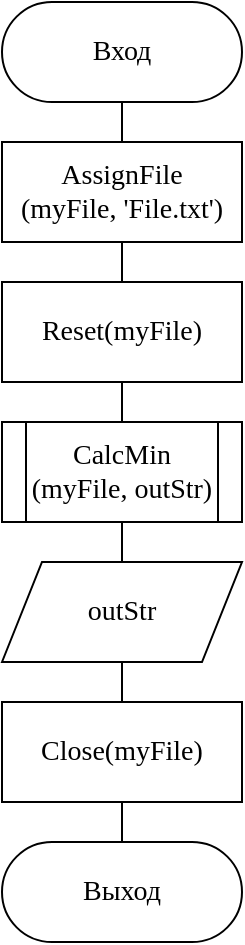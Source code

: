 <mxfile version="16.5.1" type="device" pages="2"><diagram id="jxHYMywipNmd_HGp4X4O" name="Main"><mxGraphModel dx="494" dy="305" grid="1" gridSize="10" guides="1" tooltips="1" connect="1" arrows="1" fold="1" page="1" pageScale="1" pageWidth="827" pageHeight="1169" math="0" shadow="0"><root><mxCell id="0"/><mxCell id="1" parent="0"/><mxCell id="-Wwlw3-IlRuvdoElbcjZ-8" style="edgeStyle=orthogonalEdgeStyle;rounded=0;orthogonalLoop=1;jettySize=auto;html=1;exitX=0.5;exitY=1;exitDx=0;exitDy=0;entryX=0.5;entryY=0;entryDx=0;entryDy=0;endArrow=none;endFill=0;" edge="1" parent="1" source="-Wwlw3-IlRuvdoElbcjZ-1" target="-Wwlw3-IlRuvdoElbcjZ-2"><mxGeometry relative="1" as="geometry"/></mxCell><mxCell id="-Wwlw3-IlRuvdoElbcjZ-1" value="&lt;font face=&quot;Times New Roman&quot; style=&quot;font-size: 14px&quot;&gt;Вход&lt;/font&gt;" style="rounded=1;whiteSpace=wrap;html=1;arcSize=50;" vertex="1" parent="1"><mxGeometry x="280" y="30" width="120" height="50" as="geometry"/></mxCell><mxCell id="-Wwlw3-IlRuvdoElbcjZ-9" value="" style="edgeStyle=orthogonalEdgeStyle;rounded=0;orthogonalLoop=1;jettySize=auto;html=1;endArrow=none;endFill=0;" edge="1" parent="1" source="-Wwlw3-IlRuvdoElbcjZ-2" target="-Wwlw3-IlRuvdoElbcjZ-4"><mxGeometry relative="1" as="geometry"/></mxCell><mxCell id="-Wwlw3-IlRuvdoElbcjZ-2" value="AssignFile&lt;br&gt;(myFile, 'File.txt')" style="rounded=0;whiteSpace=wrap;html=1;fontFamily=Times New Roman;fontSize=14;" vertex="1" parent="1"><mxGeometry x="280" y="100" width="120" height="50" as="geometry"/></mxCell><mxCell id="-Wwlw3-IlRuvdoElbcjZ-3" value="Reset(myFile)" style="rounded=0;whiteSpace=wrap;html=1;fontFamily=Times New Roman;fontSize=14;" vertex="1" parent="1"><mxGeometry x="280" y="170" width="120" height="50" as="geometry"/></mxCell><mxCell id="-Wwlw3-IlRuvdoElbcjZ-10" value="" style="edgeStyle=orthogonalEdgeStyle;rounded=0;orthogonalLoop=1;jettySize=auto;html=1;endArrow=none;endFill=0;" edge="1" parent="1" source="-Wwlw3-IlRuvdoElbcjZ-4" target="-Wwlw3-IlRuvdoElbcjZ-6"><mxGeometry relative="1" as="geometry"/></mxCell><mxCell id="-Wwlw3-IlRuvdoElbcjZ-4" value="CalcMin&lt;br&gt;(myFile, outStr)" style="shape=process;whiteSpace=wrap;html=1;backgroundOutline=1;fontFamily=Times New Roman;fontSize=14;" vertex="1" parent="1"><mxGeometry x="280" y="240" width="120" height="50" as="geometry"/></mxCell><mxCell id="-Wwlw3-IlRuvdoElbcjZ-5" value="outStr" style="shape=parallelogram;perimeter=parallelogramPerimeter;whiteSpace=wrap;html=1;fixedSize=1;align=center;fontFamily=Times New Roman;fontSize=14;" vertex="1" parent="1"><mxGeometry x="280" y="310" width="120" height="50" as="geometry"/></mxCell><mxCell id="-Wwlw3-IlRuvdoElbcjZ-11" value="" style="edgeStyle=orthogonalEdgeStyle;rounded=0;orthogonalLoop=1;jettySize=auto;html=1;endArrow=none;endFill=0;" edge="1" parent="1" source="-Wwlw3-IlRuvdoElbcjZ-6" target="-Wwlw3-IlRuvdoElbcjZ-7"><mxGeometry relative="1" as="geometry"/></mxCell><mxCell id="-Wwlw3-IlRuvdoElbcjZ-6" value="Close(myFile)" style="rounded=0;whiteSpace=wrap;html=1;fontFamily=Times New Roman;fontSize=14;" vertex="1" parent="1"><mxGeometry x="280" y="380" width="120" height="50" as="geometry"/></mxCell><mxCell id="-Wwlw3-IlRuvdoElbcjZ-7" value="&lt;font face=&quot;Times New Roman&quot; style=&quot;font-size: 14px&quot;&gt;Выход&lt;/font&gt;" style="rounded=1;whiteSpace=wrap;html=1;arcSize=50;" vertex="1" parent="1"><mxGeometry x="280" y="450" width="120" height="50" as="geometry"/></mxCell></root></mxGraphModel></diagram><diagram id="Iw5bOQy5BbUbGFk4_tUX" name="CalcMin"><mxGraphModel dx="415" dy="256" grid="1" gridSize="10" guides="1" tooltips="1" connect="1" arrows="1" fold="1" page="1" pageScale="1" pageWidth="827" pageHeight="1169" math="0" shadow="0"><root><mxCell id="ronnPhgcWwDjaUBr3xfB-0"/><mxCell id="ronnPhgcWwDjaUBr3xfB-1" parent="ronnPhgcWwDjaUBr3xfB-0"/><mxCell id="ronnPhgcWwDjaUBr3xfB-4" value="" style="edgeStyle=orthogonalEdgeStyle;rounded=0;orthogonalLoop=1;jettySize=auto;html=1;endArrow=none;endFill=0;" edge="1" parent="ronnPhgcWwDjaUBr3xfB-1" source="ronnPhgcWwDjaUBr3xfB-2" target="ronnPhgcWwDjaUBr3xfB-3"><mxGeometry relative="1" as="geometry"/></mxCell><mxCell id="ronnPhgcWwDjaUBr3xfB-2" value="&lt;font face=&quot;Times New Roman&quot; style=&quot;font-size: 14px&quot;&gt;Вход&lt;br&gt;CalcMin&lt;br&gt;(myFile, min)&lt;br&gt;&lt;/font&gt;" style="rounded=1;whiteSpace=wrap;html=1;arcSize=50;" vertex="1" parent="ronnPhgcWwDjaUBr3xfB-1"><mxGeometry x="160" y="30" width="120" height="50" as="geometry"/></mxCell><mxCell id="ronnPhgcWwDjaUBr3xfB-14" value="" style="edgeStyle=orthogonalEdgeStyle;rounded=0;orthogonalLoop=1;jettySize=auto;html=1;endArrow=none;endFill=0;" edge="1" parent="ronnPhgcWwDjaUBr3xfB-1" source="ronnPhgcWwDjaUBr3xfB-3" target="ronnPhgcWwDjaUBr3xfB-6"><mxGeometry relative="1" as="geometry"/></mxCell><mxCell id="ronnPhgcWwDjaUBr3xfB-3" value="readln&lt;br&gt;(myFile, min)" style="shape=parallelogram;perimeter=parallelogramPerimeter;whiteSpace=wrap;html=1;fixedSize=1;align=center;fontFamily=Times New Roman;fontSize=14;" vertex="1" parent="ronnPhgcWwDjaUBr3xfB-1"><mxGeometry x="160" y="100" width="120" height="50" as="geometry"/></mxCell><mxCell id="ronnPhgcWwDjaUBr3xfB-5" value="A1&lt;br&gt;&lt;br&gt;not EOF(myFile)" style="shape=loopLimit;whiteSpace=wrap;html=1;fontFamily=Times New Roman;fontSize=14;" vertex="1" parent="ronnPhgcWwDjaUBr3xfB-1"><mxGeometry x="160" y="170" width="120" height="50" as="geometry"/></mxCell><mxCell id="ronnPhgcWwDjaUBr3xfB-15" value="" style="edgeStyle=orthogonalEdgeStyle;rounded=0;orthogonalLoop=1;jettySize=auto;html=1;endArrow=none;endFill=0;" edge="1" parent="ronnPhgcWwDjaUBr3xfB-1" source="ronnPhgcWwDjaUBr3xfB-6" target="ronnPhgcWwDjaUBr3xfB-8"><mxGeometry relative="1" as="geometry"/></mxCell><mxCell id="ronnPhgcWwDjaUBr3xfB-6" value="readln&lt;br&gt;(myFile, &lt;br&gt;tempStr)" style="shape=parallelogram;perimeter=parallelogramPerimeter;whiteSpace=wrap;html=1;fixedSize=1;align=center;fontFamily=Times New Roman;fontSize=14;" vertex="1" parent="ronnPhgcWwDjaUBr3xfB-1"><mxGeometry x="160" y="240" width="120" height="50" as="geometry"/></mxCell><mxCell id="ronnPhgcWwDjaUBr3xfB-17" style="edgeStyle=orthogonalEdgeStyle;rounded=0;orthogonalLoop=1;jettySize=auto;html=1;exitX=1;exitY=0.5;exitDx=0;exitDy=0;endArrow=open;endFill=0;" edge="1" parent="ronnPhgcWwDjaUBr3xfB-1" source="ronnPhgcWwDjaUBr3xfB-7"><mxGeometry relative="1" as="geometry"><mxPoint x="220" y="440" as="targetPoint"/><Array as="points"><mxPoint x="300" y="335"/><mxPoint x="300" y="440"/></Array></mxGeometry></mxCell><mxCell id="ronnPhgcWwDjaUBr3xfB-7" value="" style="rhombus;whiteSpace=wrap;html=1;fontFamily=Times New Roman;fontSize=14;" vertex="1" parent="ronnPhgcWwDjaUBr3xfB-1"><mxGeometry x="160" y="310" width="120" height="50" as="geometry"/></mxCell><mxCell id="ronnPhgcWwDjaUBr3xfB-16" value="" style="edgeStyle=orthogonalEdgeStyle;rounded=0;orthogonalLoop=1;jettySize=auto;html=1;endArrow=none;endFill=0;" edge="1" parent="ronnPhgcWwDjaUBr3xfB-1" source="ronnPhgcWwDjaUBr3xfB-8" target="ronnPhgcWwDjaUBr3xfB-12"><mxGeometry relative="1" as="geometry"/></mxCell><mxCell id="ronnPhgcWwDjaUBr3xfB-8" value="min := tempStr" style="rounded=0;whiteSpace=wrap;html=1;fontFamily=Times New Roman;fontSize=14;" vertex="1" parent="ronnPhgcWwDjaUBr3xfB-1"><mxGeometry x="160" y="380" width="120" height="50" as="geometry"/></mxCell><mxCell id="ronnPhgcWwDjaUBr3xfB-9" value="" style="endArrow=none;dashed=1;html=1;entryX=0;entryY=0.5;entryDx=0;entryDy=0;rounded=0;" edge="1" parent="ronnPhgcWwDjaUBr3xfB-1"><mxGeometry width="50" height="50" relative="1" as="geometry"><mxPoint x="140" y="335" as="sourcePoint"/><mxPoint x="160" y="335" as="targetPoint"/></mxGeometry></mxCell><mxCell id="ronnPhgcWwDjaUBr3xfB-10" value="tempStr.Length &amp;lt; min.Length" style="shape=partialRectangle;whiteSpace=wrap;html=1;bottom=1;right=1;left=1;top=0;fillColor=none;routingCenterX=-0.5;direction=north;" vertex="1" parent="ronnPhgcWwDjaUBr3xfB-1"><mxGeometry x="50" y="317.5" width="90" height="35" as="geometry"/></mxCell><mxCell id="ronnPhgcWwDjaUBr3xfB-13" style="edgeStyle=orthogonalEdgeStyle;rounded=0;orthogonalLoop=1;jettySize=auto;html=1;exitX=1;exitY=0.75;exitDx=0;exitDy=0;endArrow=none;endFill=0;" edge="1" parent="ronnPhgcWwDjaUBr3xfB-1" source="ronnPhgcWwDjaUBr3xfB-11"><mxGeometry relative="1" as="geometry"><mxPoint x="280.2" y="487.6" as="targetPoint"/></mxGeometry></mxCell><mxCell id="ronnPhgcWwDjaUBr3xfB-11" value="&lt;br&gt;&lt;br&gt;A1" style="shape=loopLimit;whiteSpace=wrap;html=1;flipV=1;fontFamily=Times New Roman;fontSize=14;" vertex="1" parent="ronnPhgcWwDjaUBr3xfB-1"><mxGeometry x="160" y="450" width="120" height="50" as="geometry"/></mxCell><mxCell id="ronnPhgcWwDjaUBr3xfB-12" value="&lt;font face=&quot;Times New Roman&quot; style=&quot;font-size: 14px&quot;&gt;Выход&lt;br&gt;CalcMin&lt;br&gt;(myFile, min)&lt;br&gt;&lt;/font&gt;" style="rounded=1;whiteSpace=wrap;html=1;arcSize=50;" vertex="1" parent="ronnPhgcWwDjaUBr3xfB-1"><mxGeometry x="160" y="520" width="120" height="50" as="geometry"/></mxCell><mxCell id="ronnPhgcWwDjaUBr3xfB-18" value="Да" style="text;html=1;strokeColor=none;fillColor=none;align=center;verticalAlign=middle;whiteSpace=wrap;rounded=0;fontFamily=Times New Roman;fontSize=14;" vertex="1" parent="ronnPhgcWwDjaUBr3xfB-1"><mxGeometry x="211" y="357" width="40" height="20" as="geometry"/></mxCell><mxCell id="ronnPhgcWwDjaUBr3xfB-19" value="Нет" style="text;html=1;strokeColor=none;fillColor=none;align=center;verticalAlign=middle;whiteSpace=wrap;rounded=0;fontFamily=Times New Roman;fontSize=14;" vertex="1" parent="ronnPhgcWwDjaUBr3xfB-1"><mxGeometry x="271" y="316" width="40" height="20" as="geometry"/></mxCell></root></mxGraphModel></diagram></mxfile>